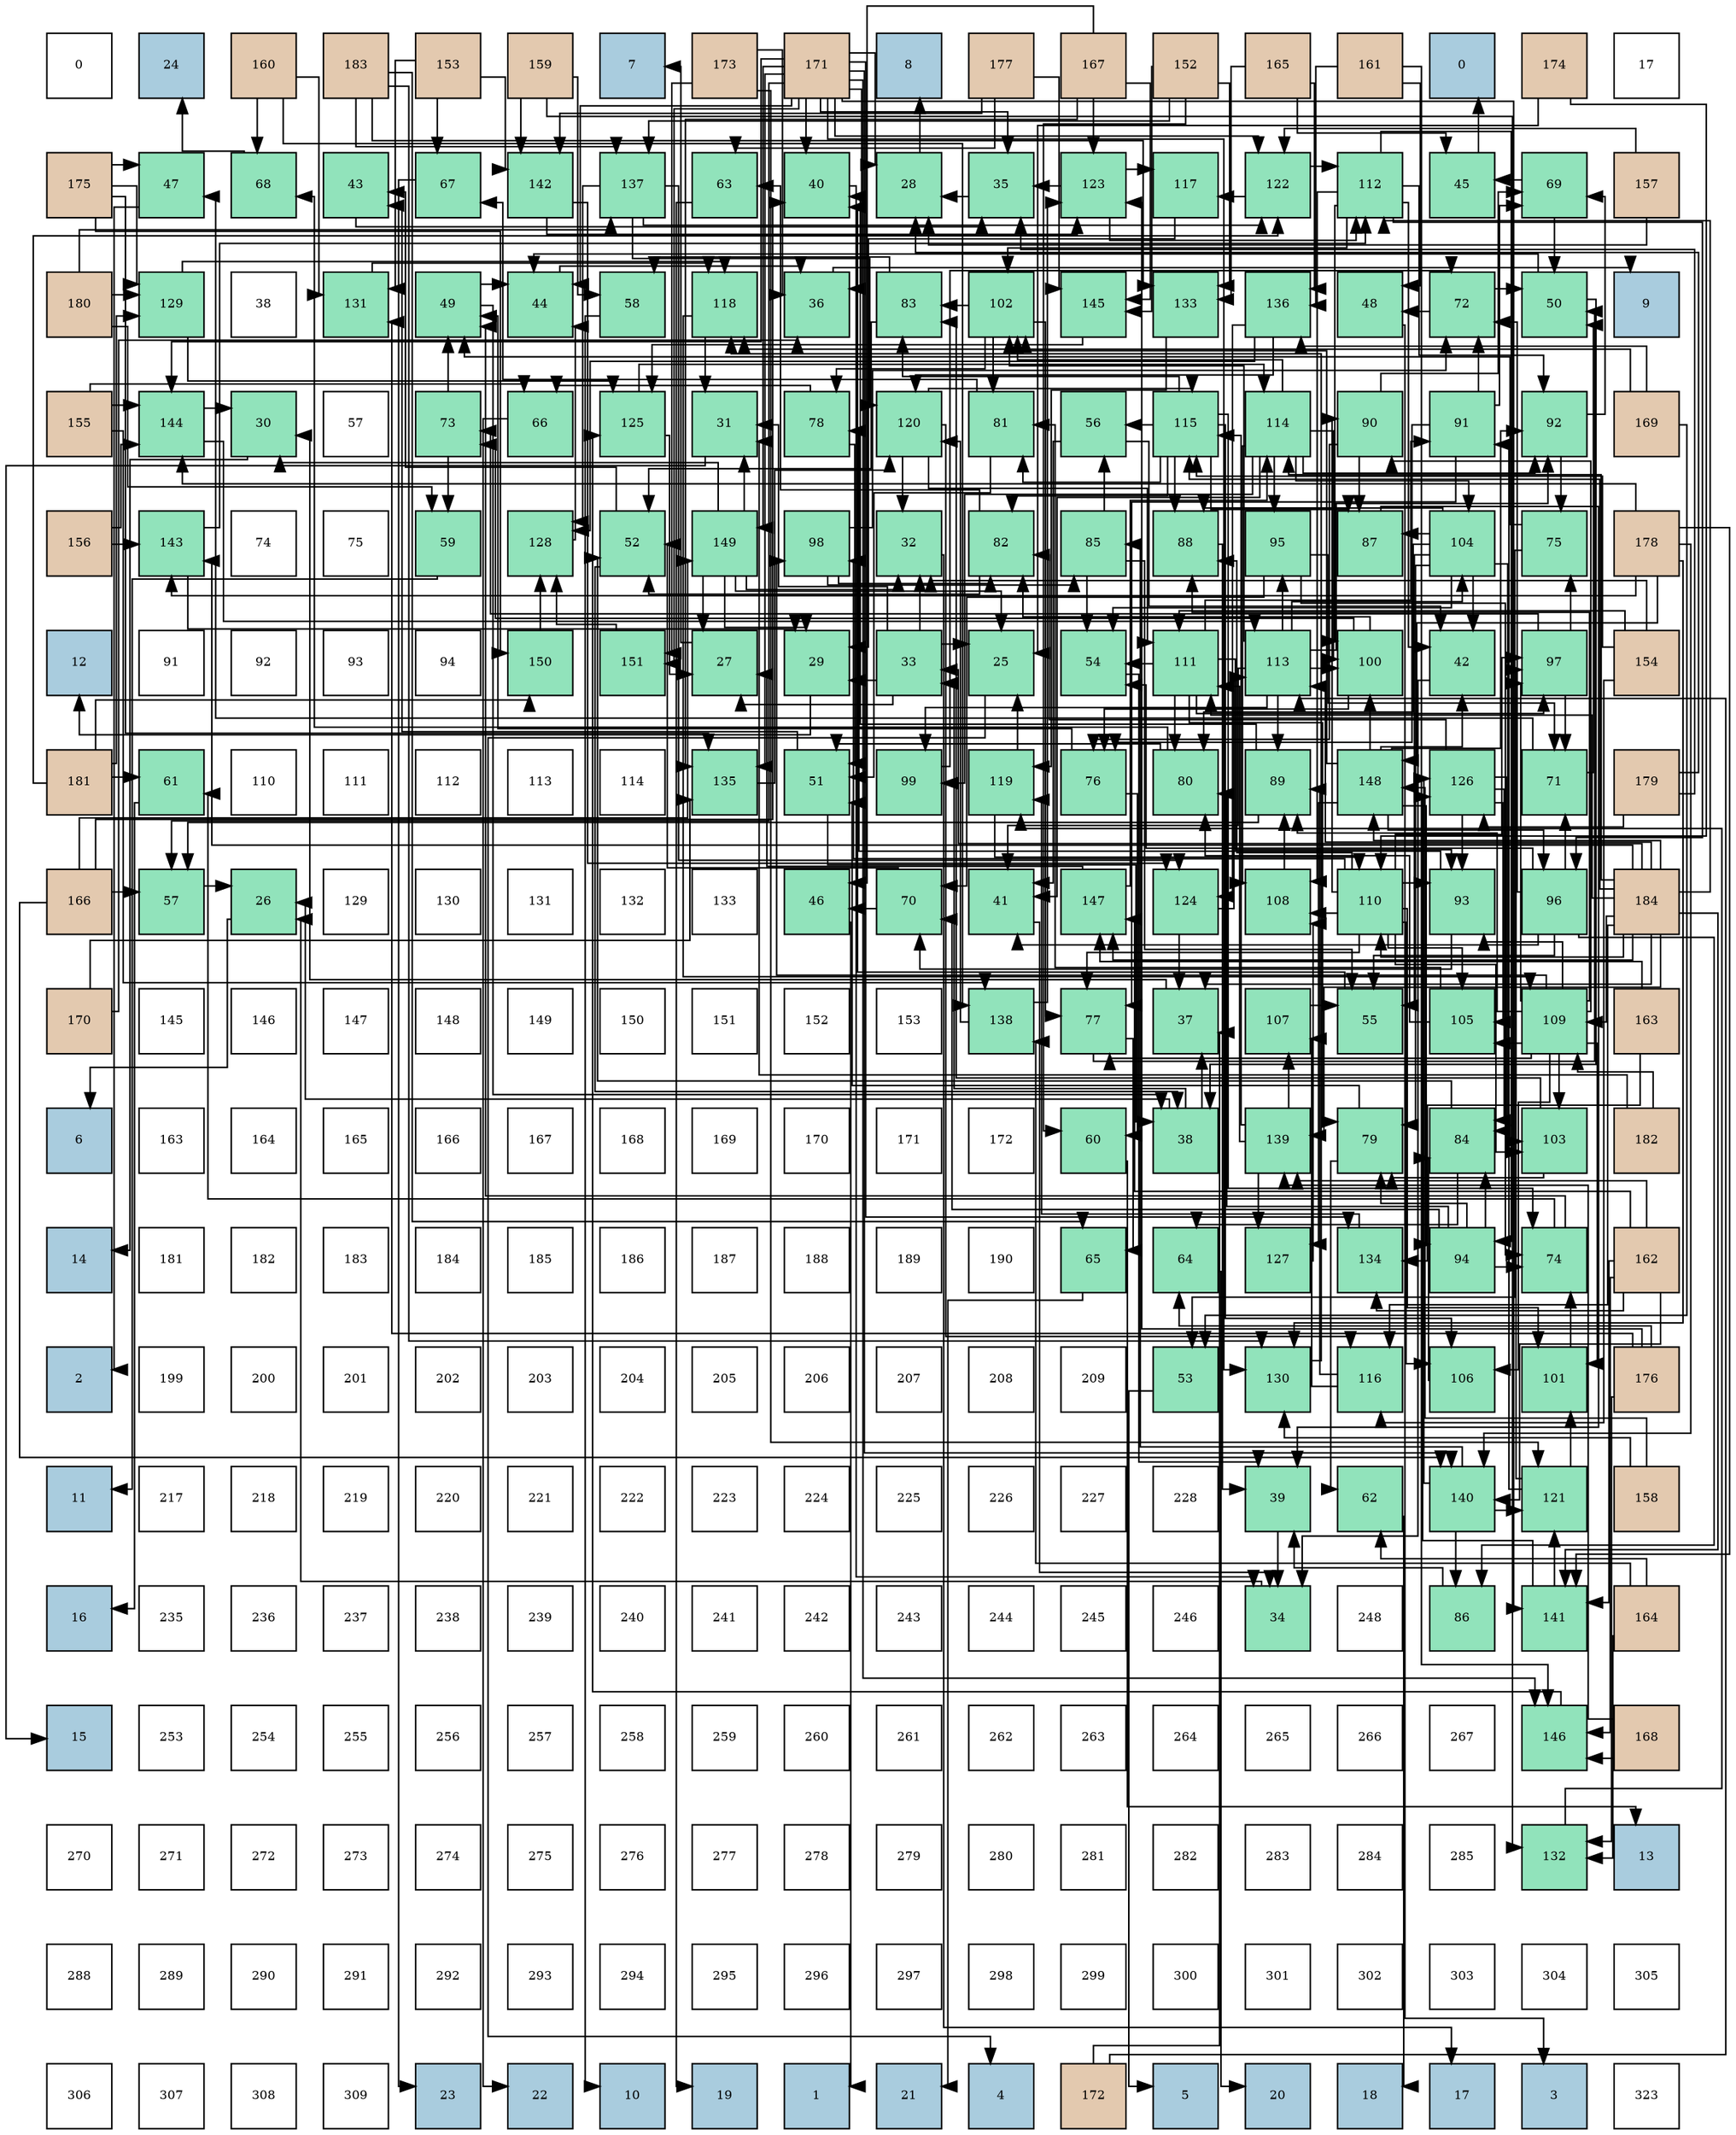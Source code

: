 digraph layout{
 rankdir=TB;
 splines=ortho;
 node [style=filled shape=square fixedsize=true width=0.6];
0[label="0", fontsize=8, fillcolor="#ffffff"];
1[label="24", fontsize=8, fillcolor="#a9ccde"];
2[label="160", fontsize=8, fillcolor="#e3c9af"];
3[label="183", fontsize=8, fillcolor="#e3c9af"];
4[label="153", fontsize=8, fillcolor="#e3c9af"];
5[label="159", fontsize=8, fillcolor="#e3c9af"];
6[label="7", fontsize=8, fillcolor="#a9ccde"];
7[label="173", fontsize=8, fillcolor="#e3c9af"];
8[label="171", fontsize=8, fillcolor="#e3c9af"];
9[label="8", fontsize=8, fillcolor="#a9ccde"];
10[label="177", fontsize=8, fillcolor="#e3c9af"];
11[label="167", fontsize=8, fillcolor="#e3c9af"];
12[label="152", fontsize=8, fillcolor="#e3c9af"];
13[label="165", fontsize=8, fillcolor="#e3c9af"];
14[label="161", fontsize=8, fillcolor="#e3c9af"];
15[label="0", fontsize=8, fillcolor="#a9ccde"];
16[label="174", fontsize=8, fillcolor="#e3c9af"];
17[label="17", fontsize=8, fillcolor="#ffffff"];
18[label="175", fontsize=8, fillcolor="#e3c9af"];
19[label="47", fontsize=8, fillcolor="#91e3bb"];
20[label="68", fontsize=8, fillcolor="#91e3bb"];
21[label="43", fontsize=8, fillcolor="#91e3bb"];
22[label="67", fontsize=8, fillcolor="#91e3bb"];
23[label="142", fontsize=8, fillcolor="#91e3bb"];
24[label="137", fontsize=8, fillcolor="#91e3bb"];
25[label="63", fontsize=8, fillcolor="#91e3bb"];
26[label="40", fontsize=8, fillcolor="#91e3bb"];
27[label="28", fontsize=8, fillcolor="#91e3bb"];
28[label="35", fontsize=8, fillcolor="#91e3bb"];
29[label="123", fontsize=8, fillcolor="#91e3bb"];
30[label="117", fontsize=8, fillcolor="#91e3bb"];
31[label="122", fontsize=8, fillcolor="#91e3bb"];
32[label="112", fontsize=8, fillcolor="#91e3bb"];
33[label="45", fontsize=8, fillcolor="#91e3bb"];
34[label="69", fontsize=8, fillcolor="#91e3bb"];
35[label="157", fontsize=8, fillcolor="#e3c9af"];
36[label="180", fontsize=8, fillcolor="#e3c9af"];
37[label="129", fontsize=8, fillcolor="#91e3bb"];
38[label="38", fontsize=8, fillcolor="#ffffff"];
39[label="131", fontsize=8, fillcolor="#91e3bb"];
40[label="49", fontsize=8, fillcolor="#91e3bb"];
41[label="44", fontsize=8, fillcolor="#91e3bb"];
42[label="58", fontsize=8, fillcolor="#91e3bb"];
43[label="118", fontsize=8, fillcolor="#91e3bb"];
44[label="36", fontsize=8, fillcolor="#91e3bb"];
45[label="83", fontsize=8, fillcolor="#91e3bb"];
46[label="102", fontsize=8, fillcolor="#91e3bb"];
47[label="145", fontsize=8, fillcolor="#91e3bb"];
48[label="133", fontsize=8, fillcolor="#91e3bb"];
49[label="136", fontsize=8, fillcolor="#91e3bb"];
50[label="48", fontsize=8, fillcolor="#91e3bb"];
51[label="72", fontsize=8, fillcolor="#91e3bb"];
52[label="50", fontsize=8, fillcolor="#91e3bb"];
53[label="9", fontsize=8, fillcolor="#a9ccde"];
54[label="155", fontsize=8, fillcolor="#e3c9af"];
55[label="144", fontsize=8, fillcolor="#91e3bb"];
56[label="30", fontsize=8, fillcolor="#91e3bb"];
57[label="57", fontsize=8, fillcolor="#ffffff"];
58[label="73", fontsize=8, fillcolor="#91e3bb"];
59[label="66", fontsize=8, fillcolor="#91e3bb"];
60[label="125", fontsize=8, fillcolor="#91e3bb"];
61[label="31", fontsize=8, fillcolor="#91e3bb"];
62[label="78", fontsize=8, fillcolor="#91e3bb"];
63[label="120", fontsize=8, fillcolor="#91e3bb"];
64[label="81", fontsize=8, fillcolor="#91e3bb"];
65[label="56", fontsize=8, fillcolor="#91e3bb"];
66[label="115", fontsize=8, fillcolor="#91e3bb"];
67[label="114", fontsize=8, fillcolor="#91e3bb"];
68[label="90", fontsize=8, fillcolor="#91e3bb"];
69[label="91", fontsize=8, fillcolor="#91e3bb"];
70[label="92", fontsize=8, fillcolor="#91e3bb"];
71[label="169", fontsize=8, fillcolor="#e3c9af"];
72[label="156", fontsize=8, fillcolor="#e3c9af"];
73[label="143", fontsize=8, fillcolor="#91e3bb"];
74[label="74", fontsize=8, fillcolor="#ffffff"];
75[label="75", fontsize=8, fillcolor="#ffffff"];
76[label="59", fontsize=8, fillcolor="#91e3bb"];
77[label="128", fontsize=8, fillcolor="#91e3bb"];
78[label="52", fontsize=8, fillcolor="#91e3bb"];
79[label="149", fontsize=8, fillcolor="#91e3bb"];
80[label="98", fontsize=8, fillcolor="#91e3bb"];
81[label="32", fontsize=8, fillcolor="#91e3bb"];
82[label="82", fontsize=8, fillcolor="#91e3bb"];
83[label="85", fontsize=8, fillcolor="#91e3bb"];
84[label="88", fontsize=8, fillcolor="#91e3bb"];
85[label="95", fontsize=8, fillcolor="#91e3bb"];
86[label="87", fontsize=8, fillcolor="#91e3bb"];
87[label="104", fontsize=8, fillcolor="#91e3bb"];
88[label="75", fontsize=8, fillcolor="#91e3bb"];
89[label="178", fontsize=8, fillcolor="#e3c9af"];
90[label="12", fontsize=8, fillcolor="#a9ccde"];
91[label="91", fontsize=8, fillcolor="#ffffff"];
92[label="92", fontsize=8, fillcolor="#ffffff"];
93[label="93", fontsize=8, fillcolor="#ffffff"];
94[label="94", fontsize=8, fillcolor="#ffffff"];
95[label="150", fontsize=8, fillcolor="#91e3bb"];
96[label="151", fontsize=8, fillcolor="#91e3bb"];
97[label="27", fontsize=8, fillcolor="#91e3bb"];
98[label="29", fontsize=8, fillcolor="#91e3bb"];
99[label="33", fontsize=8, fillcolor="#91e3bb"];
100[label="25", fontsize=8, fillcolor="#91e3bb"];
101[label="54", fontsize=8, fillcolor="#91e3bb"];
102[label="111", fontsize=8, fillcolor="#91e3bb"];
103[label="113", fontsize=8, fillcolor="#91e3bb"];
104[label="100", fontsize=8, fillcolor="#91e3bb"];
105[label="42", fontsize=8, fillcolor="#91e3bb"];
106[label="97", fontsize=8, fillcolor="#91e3bb"];
107[label="154", fontsize=8, fillcolor="#e3c9af"];
108[label="181", fontsize=8, fillcolor="#e3c9af"];
109[label="61", fontsize=8, fillcolor="#91e3bb"];
110[label="110", fontsize=8, fillcolor="#ffffff"];
111[label="111", fontsize=8, fillcolor="#ffffff"];
112[label="112", fontsize=8, fillcolor="#ffffff"];
113[label="113", fontsize=8, fillcolor="#ffffff"];
114[label="114", fontsize=8, fillcolor="#ffffff"];
115[label="135", fontsize=8, fillcolor="#91e3bb"];
116[label="51", fontsize=8, fillcolor="#91e3bb"];
117[label="99", fontsize=8, fillcolor="#91e3bb"];
118[label="119", fontsize=8, fillcolor="#91e3bb"];
119[label="76", fontsize=8, fillcolor="#91e3bb"];
120[label="80", fontsize=8, fillcolor="#91e3bb"];
121[label="89", fontsize=8, fillcolor="#91e3bb"];
122[label="148", fontsize=8, fillcolor="#91e3bb"];
123[label="126", fontsize=8, fillcolor="#91e3bb"];
124[label="71", fontsize=8, fillcolor="#91e3bb"];
125[label="179", fontsize=8, fillcolor="#e3c9af"];
126[label="166", fontsize=8, fillcolor="#e3c9af"];
127[label="57", fontsize=8, fillcolor="#91e3bb"];
128[label="26", fontsize=8, fillcolor="#91e3bb"];
129[label="129", fontsize=8, fillcolor="#ffffff"];
130[label="130", fontsize=8, fillcolor="#ffffff"];
131[label="131", fontsize=8, fillcolor="#ffffff"];
132[label="132", fontsize=8, fillcolor="#ffffff"];
133[label="133", fontsize=8, fillcolor="#ffffff"];
134[label="46", fontsize=8, fillcolor="#91e3bb"];
135[label="70", fontsize=8, fillcolor="#91e3bb"];
136[label="41", fontsize=8, fillcolor="#91e3bb"];
137[label="147", fontsize=8, fillcolor="#91e3bb"];
138[label="124", fontsize=8, fillcolor="#91e3bb"];
139[label="108", fontsize=8, fillcolor="#91e3bb"];
140[label="110", fontsize=8, fillcolor="#91e3bb"];
141[label="93", fontsize=8, fillcolor="#91e3bb"];
142[label="96", fontsize=8, fillcolor="#91e3bb"];
143[label="184", fontsize=8, fillcolor="#e3c9af"];
144[label="170", fontsize=8, fillcolor="#e3c9af"];
145[label="145", fontsize=8, fillcolor="#ffffff"];
146[label="146", fontsize=8, fillcolor="#ffffff"];
147[label="147", fontsize=8, fillcolor="#ffffff"];
148[label="148", fontsize=8, fillcolor="#ffffff"];
149[label="149", fontsize=8, fillcolor="#ffffff"];
150[label="150", fontsize=8, fillcolor="#ffffff"];
151[label="151", fontsize=8, fillcolor="#ffffff"];
152[label="152", fontsize=8, fillcolor="#ffffff"];
153[label="153", fontsize=8, fillcolor="#ffffff"];
154[label="138", fontsize=8, fillcolor="#91e3bb"];
155[label="77", fontsize=8, fillcolor="#91e3bb"];
156[label="37", fontsize=8, fillcolor="#91e3bb"];
157[label="107", fontsize=8, fillcolor="#91e3bb"];
158[label="55", fontsize=8, fillcolor="#91e3bb"];
159[label="105", fontsize=8, fillcolor="#91e3bb"];
160[label="109", fontsize=8, fillcolor="#91e3bb"];
161[label="163", fontsize=8, fillcolor="#e3c9af"];
162[label="6", fontsize=8, fillcolor="#a9ccde"];
163[label="163", fontsize=8, fillcolor="#ffffff"];
164[label="164", fontsize=8, fillcolor="#ffffff"];
165[label="165", fontsize=8, fillcolor="#ffffff"];
166[label="166", fontsize=8, fillcolor="#ffffff"];
167[label="167", fontsize=8, fillcolor="#ffffff"];
168[label="168", fontsize=8, fillcolor="#ffffff"];
169[label="169", fontsize=8, fillcolor="#ffffff"];
170[label="170", fontsize=8, fillcolor="#ffffff"];
171[label="171", fontsize=8, fillcolor="#ffffff"];
172[label="172", fontsize=8, fillcolor="#ffffff"];
173[label="60", fontsize=8, fillcolor="#91e3bb"];
174[label="38", fontsize=8, fillcolor="#91e3bb"];
175[label="139", fontsize=8, fillcolor="#91e3bb"];
176[label="79", fontsize=8, fillcolor="#91e3bb"];
177[label="84", fontsize=8, fillcolor="#91e3bb"];
178[label="103", fontsize=8, fillcolor="#91e3bb"];
179[label="182", fontsize=8, fillcolor="#e3c9af"];
180[label="14", fontsize=8, fillcolor="#a9ccde"];
181[label="181", fontsize=8, fillcolor="#ffffff"];
182[label="182", fontsize=8, fillcolor="#ffffff"];
183[label="183", fontsize=8, fillcolor="#ffffff"];
184[label="184", fontsize=8, fillcolor="#ffffff"];
185[label="185", fontsize=8, fillcolor="#ffffff"];
186[label="186", fontsize=8, fillcolor="#ffffff"];
187[label="187", fontsize=8, fillcolor="#ffffff"];
188[label="188", fontsize=8, fillcolor="#ffffff"];
189[label="189", fontsize=8, fillcolor="#ffffff"];
190[label="190", fontsize=8, fillcolor="#ffffff"];
191[label="65", fontsize=8, fillcolor="#91e3bb"];
192[label="64", fontsize=8, fillcolor="#91e3bb"];
193[label="127", fontsize=8, fillcolor="#91e3bb"];
194[label="134", fontsize=8, fillcolor="#91e3bb"];
195[label="94", fontsize=8, fillcolor="#91e3bb"];
196[label="74", fontsize=8, fillcolor="#91e3bb"];
197[label="162", fontsize=8, fillcolor="#e3c9af"];
198[label="2", fontsize=8, fillcolor="#a9ccde"];
199[label="199", fontsize=8, fillcolor="#ffffff"];
200[label="200", fontsize=8, fillcolor="#ffffff"];
201[label="201", fontsize=8, fillcolor="#ffffff"];
202[label="202", fontsize=8, fillcolor="#ffffff"];
203[label="203", fontsize=8, fillcolor="#ffffff"];
204[label="204", fontsize=8, fillcolor="#ffffff"];
205[label="205", fontsize=8, fillcolor="#ffffff"];
206[label="206", fontsize=8, fillcolor="#ffffff"];
207[label="207", fontsize=8, fillcolor="#ffffff"];
208[label="208", fontsize=8, fillcolor="#ffffff"];
209[label="209", fontsize=8, fillcolor="#ffffff"];
210[label="53", fontsize=8, fillcolor="#91e3bb"];
211[label="130", fontsize=8, fillcolor="#91e3bb"];
212[label="116", fontsize=8, fillcolor="#91e3bb"];
213[label="106", fontsize=8, fillcolor="#91e3bb"];
214[label="101", fontsize=8, fillcolor="#91e3bb"];
215[label="176", fontsize=8, fillcolor="#e3c9af"];
216[label="11", fontsize=8, fillcolor="#a9ccde"];
217[label="217", fontsize=8, fillcolor="#ffffff"];
218[label="218", fontsize=8, fillcolor="#ffffff"];
219[label="219", fontsize=8, fillcolor="#ffffff"];
220[label="220", fontsize=8, fillcolor="#ffffff"];
221[label="221", fontsize=8, fillcolor="#ffffff"];
222[label="222", fontsize=8, fillcolor="#ffffff"];
223[label="223", fontsize=8, fillcolor="#ffffff"];
224[label="224", fontsize=8, fillcolor="#ffffff"];
225[label="225", fontsize=8, fillcolor="#ffffff"];
226[label="226", fontsize=8, fillcolor="#ffffff"];
227[label="227", fontsize=8, fillcolor="#ffffff"];
228[label="228", fontsize=8, fillcolor="#ffffff"];
229[label="39", fontsize=8, fillcolor="#91e3bb"];
230[label="62", fontsize=8, fillcolor="#91e3bb"];
231[label="140", fontsize=8, fillcolor="#91e3bb"];
232[label="121", fontsize=8, fillcolor="#91e3bb"];
233[label="158", fontsize=8, fillcolor="#e3c9af"];
234[label="16", fontsize=8, fillcolor="#a9ccde"];
235[label="235", fontsize=8, fillcolor="#ffffff"];
236[label="236", fontsize=8, fillcolor="#ffffff"];
237[label="237", fontsize=8, fillcolor="#ffffff"];
238[label="238", fontsize=8, fillcolor="#ffffff"];
239[label="239", fontsize=8, fillcolor="#ffffff"];
240[label="240", fontsize=8, fillcolor="#ffffff"];
241[label="241", fontsize=8, fillcolor="#ffffff"];
242[label="242", fontsize=8, fillcolor="#ffffff"];
243[label="243", fontsize=8, fillcolor="#ffffff"];
244[label="244", fontsize=8, fillcolor="#ffffff"];
245[label="245", fontsize=8, fillcolor="#ffffff"];
246[label="246", fontsize=8, fillcolor="#ffffff"];
247[label="34", fontsize=8, fillcolor="#91e3bb"];
248[label="248", fontsize=8, fillcolor="#ffffff"];
249[label="86", fontsize=8, fillcolor="#91e3bb"];
250[label="141", fontsize=8, fillcolor="#91e3bb"];
251[label="164", fontsize=8, fillcolor="#e3c9af"];
252[label="15", fontsize=8, fillcolor="#a9ccde"];
253[label="253", fontsize=8, fillcolor="#ffffff"];
254[label="254", fontsize=8, fillcolor="#ffffff"];
255[label="255", fontsize=8, fillcolor="#ffffff"];
256[label="256", fontsize=8, fillcolor="#ffffff"];
257[label="257", fontsize=8, fillcolor="#ffffff"];
258[label="258", fontsize=8, fillcolor="#ffffff"];
259[label="259", fontsize=8, fillcolor="#ffffff"];
260[label="260", fontsize=8, fillcolor="#ffffff"];
261[label="261", fontsize=8, fillcolor="#ffffff"];
262[label="262", fontsize=8, fillcolor="#ffffff"];
263[label="263", fontsize=8, fillcolor="#ffffff"];
264[label="264", fontsize=8, fillcolor="#ffffff"];
265[label="265", fontsize=8, fillcolor="#ffffff"];
266[label="266", fontsize=8, fillcolor="#ffffff"];
267[label="267", fontsize=8, fillcolor="#ffffff"];
268[label="146", fontsize=8, fillcolor="#91e3bb"];
269[label="168", fontsize=8, fillcolor="#e3c9af"];
270[label="270", fontsize=8, fillcolor="#ffffff"];
271[label="271", fontsize=8, fillcolor="#ffffff"];
272[label="272", fontsize=8, fillcolor="#ffffff"];
273[label="273", fontsize=8, fillcolor="#ffffff"];
274[label="274", fontsize=8, fillcolor="#ffffff"];
275[label="275", fontsize=8, fillcolor="#ffffff"];
276[label="276", fontsize=8, fillcolor="#ffffff"];
277[label="277", fontsize=8, fillcolor="#ffffff"];
278[label="278", fontsize=8, fillcolor="#ffffff"];
279[label="279", fontsize=8, fillcolor="#ffffff"];
280[label="280", fontsize=8, fillcolor="#ffffff"];
281[label="281", fontsize=8, fillcolor="#ffffff"];
282[label="282", fontsize=8, fillcolor="#ffffff"];
283[label="283", fontsize=8, fillcolor="#ffffff"];
284[label="284", fontsize=8, fillcolor="#ffffff"];
285[label="285", fontsize=8, fillcolor="#ffffff"];
286[label="132", fontsize=8, fillcolor="#91e3bb"];
287[label="13", fontsize=8, fillcolor="#a9ccde"];
288[label="288", fontsize=8, fillcolor="#ffffff"];
289[label="289", fontsize=8, fillcolor="#ffffff"];
290[label="290", fontsize=8, fillcolor="#ffffff"];
291[label="291", fontsize=8, fillcolor="#ffffff"];
292[label="292", fontsize=8, fillcolor="#ffffff"];
293[label="293", fontsize=8, fillcolor="#ffffff"];
294[label="294", fontsize=8, fillcolor="#ffffff"];
295[label="295", fontsize=8, fillcolor="#ffffff"];
296[label="296", fontsize=8, fillcolor="#ffffff"];
297[label="297", fontsize=8, fillcolor="#ffffff"];
298[label="298", fontsize=8, fillcolor="#ffffff"];
299[label="299", fontsize=8, fillcolor="#ffffff"];
300[label="300", fontsize=8, fillcolor="#ffffff"];
301[label="301", fontsize=8, fillcolor="#ffffff"];
302[label="302", fontsize=8, fillcolor="#ffffff"];
303[label="303", fontsize=8, fillcolor="#ffffff"];
304[label="304", fontsize=8, fillcolor="#ffffff"];
305[label="305", fontsize=8, fillcolor="#ffffff"];
306[label="306", fontsize=8, fillcolor="#ffffff"];
307[label="307", fontsize=8, fillcolor="#ffffff"];
308[label="308", fontsize=8, fillcolor="#ffffff"];
309[label="309", fontsize=8, fillcolor="#ffffff"];
310[label="23", fontsize=8, fillcolor="#a9ccde"];
311[label="22", fontsize=8, fillcolor="#a9ccde"];
312[label="10", fontsize=8, fillcolor="#a9ccde"];
313[label="19", fontsize=8, fillcolor="#a9ccde"];
314[label="1", fontsize=8, fillcolor="#a9ccde"];
315[label="21", fontsize=8, fillcolor="#a9ccde"];
316[label="4", fontsize=8, fillcolor="#a9ccde"];
317[label="172", fontsize=8, fillcolor="#e3c9af"];
318[label="5", fontsize=8, fillcolor="#a9ccde"];
319[label="20", fontsize=8, fillcolor="#a9ccde"];
320[label="18", fontsize=8, fillcolor="#a9ccde"];
321[label="17", fontsize=8, fillcolor="#a9ccde"];
322[label="3", fontsize=8, fillcolor="#a9ccde"];
323[label="323", fontsize=8, fillcolor="#ffffff"];
edge [constraint=false, style=vis];100 -> 316;
128 -> 162;
97 -> 6;
27 -> 9;
98 -> 90;
56 -> 180;
61 -> 252;
81 -> 321;
99 -> 100;
99 -> 97;
99 -> 98;
99 -> 61;
99 -> 81;
247 -> 128;
28 -> 27;
44 -> 53;
156 -> 56;
174 -> 128;
174 -> 99;
174 -> 156;
229 -> 247;
26 -> 247;
136 -> 247;
105 -> 247;
21 -> 28;
41 -> 44;
33 -> 15;
134 -> 314;
19 -> 198;
50 -> 322;
40 -> 174;
40 -> 41;
52 -> 174;
52 -> 41;
116 -> 174;
116 -> 21;
78 -> 174;
78 -> 21;
210 -> 318;
101 -> 229;
158 -> 26;
65 -> 136;
65 -> 105;
127 -> 128;
42 -> 312;
76 -> 216;
173 -> 287;
109 -> 234;
230 -> 320;
25 -> 313;
192 -> 319;
191 -> 315;
59 -> 311;
22 -> 310;
20 -> 1;
34 -> 33;
34 -> 52;
135 -> 134;
135 -> 78;
124 -> 19;
124 -> 52;
51 -> 50;
51 -> 52;
58 -> 40;
58 -> 76;
196 -> 40;
196 -> 109;
88 -> 40;
88 -> 210;
119 -> 40;
119 -> 173;
155 -> 52;
155 -> 191;
62 -> 116;
62 -> 59;
176 -> 116;
176 -> 230;
120 -> 116;
120 -> 20;
64 -> 116;
64 -> 22;
82 -> 78;
82 -> 25;
45 -> 78;
45 -> 42;
177 -> 78;
177 -> 192;
83 -> 101;
83 -> 158;
83 -> 65;
249 -> 229;
86 -> 229;
84 -> 229;
121 -> 26;
121 -> 127;
68 -> 34;
68 -> 119;
68 -> 86;
69 -> 34;
69 -> 51;
69 -> 119;
69 -> 155;
70 -> 34;
70 -> 88;
141 -> 135;
141 -> 62;
195 -> 135;
195 -> 196;
195 -> 176;
195 -> 120;
195 -> 177;
85 -> 135;
85 -> 124;
85 -> 196;
142 -> 136;
142 -> 101;
142 -> 158;
142 -> 124;
142 -> 51;
142 -> 249;
106 -> 124;
106 -> 58;
106 -> 88;
80 -> 51;
80 -> 82;
80 -> 83;
117 -> 51;
104 -> 58;
104 -> 119;
104 -> 82;
214 -> 196;
46 -> 155;
46 -> 62;
46 -> 64;
46 -> 45;
178 -> 176;
178 -> 45;
87 -> 105;
87 -> 101;
87 -> 158;
87 -> 176;
87 -> 120;
87 -> 177;
87 -> 86;
87 -> 84;
159 -> 120;
159 -> 64;
213 -> 177;
157 -> 158;
139 -> 121;
160 -> 155;
160 -> 84;
160 -> 121;
160 -> 68;
160 -> 141;
160 -> 106;
160 -> 80;
160 -> 214;
160 -> 178;
160 -> 159;
160 -> 213;
140 -> 155;
140 -> 84;
140 -> 68;
140 -> 141;
140 -> 106;
140 -> 80;
140 -> 214;
140 -> 178;
140 -> 159;
140 -> 213;
140 -> 139;
102 -> 101;
102 -> 176;
102 -> 120;
102 -> 69;
102 -> 141;
102 -> 106;
32 -> 105;
32 -> 70;
32 -> 195;
32 -> 142;
32 -> 104;
32 -> 46;
32 -> 139;
103 -> 136;
103 -> 121;
103 -> 70;
103 -> 85;
103 -> 117;
103 -> 104;
103 -> 46;
103 -> 87;
67 -> 136;
67 -> 70;
67 -> 85;
67 -> 117;
67 -> 104;
67 -> 46;
67 -> 87;
67 -> 139;
66 -> 65;
66 -> 196;
66 -> 64;
66 -> 82;
66 -> 45;
66 -> 86;
66 -> 84;
66 -> 213;
212 -> 121;
212 -> 157;
30 -> 98;
43 -> 61;
43 -> 160;
118 -> 100;
118 -> 140;
63 -> 81;
63 -> 102;
63 -> 66;
63 -> 212;
232 -> 69;
232 -> 106;
232 -> 214;
31 -> 32;
31 -> 30;
29 -> 28;
29 -> 32;
29 -> 30;
138 -> 156;
138 -> 103;
60 -> 97;
60 -> 67;
123 -> 82;
123 -> 177;
123 -> 141;
123 -> 178;
123 -> 159;
193 -> 139;
77 -> 41;
37 -> 43;
37 -> 60;
211 -> 43;
39 -> 43;
286 -> 118;
48 -> 118;
194 -> 118;
115 -> 63;
49 -> 63;
49 -> 138;
49 -> 77;
24 -> 63;
24 -> 31;
24 -> 138;
24 -> 77;
154 -> 63;
154 -> 29;
175 -> 157;
175 -> 102;
175 -> 66;
175 -> 193;
231 -> 83;
231 -> 249;
231 -> 232;
231 -> 123;
250 -> 232;
250 -> 123;
23 -> 29;
23 -> 138;
73 -> 98;
73 -> 32;
55 -> 56;
55 -> 103;
47 -> 60;
268 -> 60;
137 -> 97;
137 -> 67;
122 -> 105;
122 -> 70;
122 -> 195;
122 -> 142;
122 -> 104;
122 -> 46;
122 -> 193;
79 -> 100;
79 -> 97;
79 -> 98;
79 -> 56;
79 -> 61;
79 -> 81;
95 -> 77;
96 -> 77;
12 -> 173;
12 -> 48;
12 -> 24;
12 -> 47;
4 -> 22;
4 -> 39;
4 -> 23;
107 -> 81;
107 -> 102;
107 -> 66;
107 -> 212;
54 -> 59;
54 -> 154;
54 -> 55;
72 -> 73;
72 -> 55;
35 -> 27;
35 -> 31;
233 -> 211;
233 -> 122;
5 -> 42;
5 -> 286;
5 -> 23;
2 -> 20;
2 -> 39;
2 -> 154;
14 -> 50;
14 -> 49;
14 -> 268;
197 -> 194;
197 -> 175;
197 -> 231;
197 -> 250;
197 -> 268;
197 -> 137;
161 -> 194;
161 -> 137;
251 -> 230;
251 -> 286;
251 -> 154;
13 -> 33;
13 -> 48;
13 -> 49;
126 -> 26;
126 -> 127;
126 -> 231;
126 -> 79;
11 -> 134;
11 -> 29;
11 -> 115;
11 -> 47;
269 -> 175;
269 -> 268;
71 -> 210;
71 -> 43;
71 -> 49;
144 -> 44;
144 -> 115;
8 -> 27;
8 -> 28;
8 -> 44;
8 -> 26;
8 -> 41;
8 -> 127;
8 -> 31;
8 -> 211;
8 -> 194;
8 -> 115;
8 -> 231;
8 -> 250;
8 -> 55;
8 -> 268;
8 -> 79;
8 -> 96;
317 -> 156;
317 -> 103;
7 -> 44;
7 -> 232;
7 -> 96;
16 -> 100;
16 -> 140;
18 -> 19;
18 -> 37;
18 -> 115;
18 -> 95;
215 -> 192;
215 -> 29;
215 -> 39;
215 -> 286;
10 -> 25;
10 -> 23;
10 -> 47;
89 -> 211;
89 -> 231;
89 -> 250;
89 -> 73;
89 -> 55;
89 -> 122;
125 -> 27;
125 -> 28;
125 -> 123;
36 -> 76;
36 -> 37;
36 -> 24;
108 -> 109;
108 -> 31;
108 -> 37;
108 -> 95;
179 -> 61;
179 -> 160;
3 -> 191;
3 -> 211;
3 -> 48;
3 -> 24;
143 -> 99;
143 -> 156;
143 -> 160;
143 -> 140;
143 -> 102;
143 -> 32;
143 -> 103;
143 -> 67;
143 -> 66;
143 -> 212;
143 -> 175;
143 -> 250;
143 -> 73;
143 -> 137;
143 -> 122;
edge [constraint=true, style=invis];
0 -> 18 -> 36 -> 54 -> 72 -> 90 -> 108 -> 126 -> 144 -> 162 -> 180 -> 198 -> 216 -> 234 -> 252 -> 270 -> 288 -> 306;
1 -> 19 -> 37 -> 55 -> 73 -> 91 -> 109 -> 127 -> 145 -> 163 -> 181 -> 199 -> 217 -> 235 -> 253 -> 271 -> 289 -> 307;
2 -> 20 -> 38 -> 56 -> 74 -> 92 -> 110 -> 128 -> 146 -> 164 -> 182 -> 200 -> 218 -> 236 -> 254 -> 272 -> 290 -> 308;
3 -> 21 -> 39 -> 57 -> 75 -> 93 -> 111 -> 129 -> 147 -> 165 -> 183 -> 201 -> 219 -> 237 -> 255 -> 273 -> 291 -> 309;
4 -> 22 -> 40 -> 58 -> 76 -> 94 -> 112 -> 130 -> 148 -> 166 -> 184 -> 202 -> 220 -> 238 -> 256 -> 274 -> 292 -> 310;
5 -> 23 -> 41 -> 59 -> 77 -> 95 -> 113 -> 131 -> 149 -> 167 -> 185 -> 203 -> 221 -> 239 -> 257 -> 275 -> 293 -> 311;
6 -> 24 -> 42 -> 60 -> 78 -> 96 -> 114 -> 132 -> 150 -> 168 -> 186 -> 204 -> 222 -> 240 -> 258 -> 276 -> 294 -> 312;
7 -> 25 -> 43 -> 61 -> 79 -> 97 -> 115 -> 133 -> 151 -> 169 -> 187 -> 205 -> 223 -> 241 -> 259 -> 277 -> 295 -> 313;
8 -> 26 -> 44 -> 62 -> 80 -> 98 -> 116 -> 134 -> 152 -> 170 -> 188 -> 206 -> 224 -> 242 -> 260 -> 278 -> 296 -> 314;
9 -> 27 -> 45 -> 63 -> 81 -> 99 -> 117 -> 135 -> 153 -> 171 -> 189 -> 207 -> 225 -> 243 -> 261 -> 279 -> 297 -> 315;
10 -> 28 -> 46 -> 64 -> 82 -> 100 -> 118 -> 136 -> 154 -> 172 -> 190 -> 208 -> 226 -> 244 -> 262 -> 280 -> 298 -> 316;
11 -> 29 -> 47 -> 65 -> 83 -> 101 -> 119 -> 137 -> 155 -> 173 -> 191 -> 209 -> 227 -> 245 -> 263 -> 281 -> 299 -> 317;
12 -> 30 -> 48 -> 66 -> 84 -> 102 -> 120 -> 138 -> 156 -> 174 -> 192 -> 210 -> 228 -> 246 -> 264 -> 282 -> 300 -> 318;
13 -> 31 -> 49 -> 67 -> 85 -> 103 -> 121 -> 139 -> 157 -> 175 -> 193 -> 211 -> 229 -> 247 -> 265 -> 283 -> 301 -> 319;
14 -> 32 -> 50 -> 68 -> 86 -> 104 -> 122 -> 140 -> 158 -> 176 -> 194 -> 212 -> 230 -> 248 -> 266 -> 284 -> 302 -> 320;
15 -> 33 -> 51 -> 69 -> 87 -> 105 -> 123 -> 141 -> 159 -> 177 -> 195 -> 213 -> 231 -> 249 -> 267 -> 285 -> 303 -> 321;
16 -> 34 -> 52 -> 70 -> 88 -> 106 -> 124 -> 142 -> 160 -> 178 -> 196 -> 214 -> 232 -> 250 -> 268 -> 286 -> 304 -> 322;
17 -> 35 -> 53 -> 71 -> 89 -> 107 -> 125 -> 143 -> 161 -> 179 -> 197 -> 215 -> 233 -> 251 -> 269 -> 287 -> 305 -> 323;
rank = same {0 -> 1 -> 2 -> 3 -> 4 -> 5 -> 6 -> 7 -> 8 -> 9 -> 10 -> 11 -> 12 -> 13 -> 14 -> 15 -> 16 -> 17};
rank = same {18 -> 19 -> 20 -> 21 -> 22 -> 23 -> 24 -> 25 -> 26 -> 27 -> 28 -> 29 -> 30 -> 31 -> 32 -> 33 -> 34 -> 35};
rank = same {36 -> 37 -> 38 -> 39 -> 40 -> 41 -> 42 -> 43 -> 44 -> 45 -> 46 -> 47 -> 48 -> 49 -> 50 -> 51 -> 52 -> 53};
rank = same {54 -> 55 -> 56 -> 57 -> 58 -> 59 -> 60 -> 61 -> 62 -> 63 -> 64 -> 65 -> 66 -> 67 -> 68 -> 69 -> 70 -> 71};
rank = same {72 -> 73 -> 74 -> 75 -> 76 -> 77 -> 78 -> 79 -> 80 -> 81 -> 82 -> 83 -> 84 -> 85 -> 86 -> 87 -> 88 -> 89};
rank = same {90 -> 91 -> 92 -> 93 -> 94 -> 95 -> 96 -> 97 -> 98 -> 99 -> 100 -> 101 -> 102 -> 103 -> 104 -> 105 -> 106 -> 107};
rank = same {108 -> 109 -> 110 -> 111 -> 112 -> 113 -> 114 -> 115 -> 116 -> 117 -> 118 -> 119 -> 120 -> 121 -> 122 -> 123 -> 124 -> 125};
rank = same {126 -> 127 -> 128 -> 129 -> 130 -> 131 -> 132 -> 133 -> 134 -> 135 -> 136 -> 137 -> 138 -> 139 -> 140 -> 141 -> 142 -> 143};
rank = same {144 -> 145 -> 146 -> 147 -> 148 -> 149 -> 150 -> 151 -> 152 -> 153 -> 154 -> 155 -> 156 -> 157 -> 158 -> 159 -> 160 -> 161};
rank = same {162 -> 163 -> 164 -> 165 -> 166 -> 167 -> 168 -> 169 -> 170 -> 171 -> 172 -> 173 -> 174 -> 175 -> 176 -> 177 -> 178 -> 179};
rank = same {180 -> 181 -> 182 -> 183 -> 184 -> 185 -> 186 -> 187 -> 188 -> 189 -> 190 -> 191 -> 192 -> 193 -> 194 -> 195 -> 196 -> 197};
rank = same {198 -> 199 -> 200 -> 201 -> 202 -> 203 -> 204 -> 205 -> 206 -> 207 -> 208 -> 209 -> 210 -> 211 -> 212 -> 213 -> 214 -> 215};
rank = same {216 -> 217 -> 218 -> 219 -> 220 -> 221 -> 222 -> 223 -> 224 -> 225 -> 226 -> 227 -> 228 -> 229 -> 230 -> 231 -> 232 -> 233};
rank = same {234 -> 235 -> 236 -> 237 -> 238 -> 239 -> 240 -> 241 -> 242 -> 243 -> 244 -> 245 -> 246 -> 247 -> 248 -> 249 -> 250 -> 251};
rank = same {252 -> 253 -> 254 -> 255 -> 256 -> 257 -> 258 -> 259 -> 260 -> 261 -> 262 -> 263 -> 264 -> 265 -> 266 -> 267 -> 268 -> 269};
rank = same {270 -> 271 -> 272 -> 273 -> 274 -> 275 -> 276 -> 277 -> 278 -> 279 -> 280 -> 281 -> 282 -> 283 -> 284 -> 285 -> 286 -> 287};
rank = same {288 -> 289 -> 290 -> 291 -> 292 -> 293 -> 294 -> 295 -> 296 -> 297 -> 298 -> 299 -> 300 -> 301 -> 302 -> 303 -> 304 -> 305};
rank = same {306 -> 307 -> 308 -> 309 -> 310 -> 311 -> 312 -> 313 -> 314 -> 315 -> 316 -> 317 -> 318 -> 319 -> 320 -> 321 -> 322 -> 323};
}